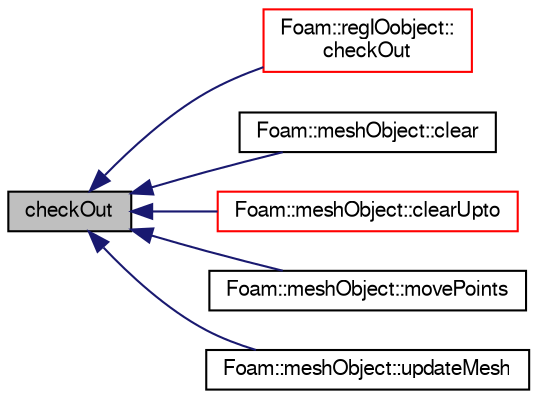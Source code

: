 digraph "checkOut"
{
  bgcolor="transparent";
  edge [fontname="FreeSans",fontsize="10",labelfontname="FreeSans",labelfontsize="10"];
  node [fontname="FreeSans",fontsize="10",shape=record];
  rankdir="LR";
  Node4123 [label="checkOut",height=0.2,width=0.4,color="black", fillcolor="grey75", style="filled", fontcolor="black"];
  Node4123 -> Node4124 [dir="back",color="midnightblue",fontsize="10",style="solid",fontname="FreeSans"];
  Node4124 [label="Foam::regIOobject::\lcheckOut",height=0.2,width=0.4,color="red",URL="$a26334.html#aca37b66bfd7214d80ab764b883b5bfc6",tooltip="Remove object from registry. "];
  Node4123 -> Node4161 [dir="back",color="midnightblue",fontsize="10",style="solid",fontname="FreeSans"];
  Node4161 [label="Foam::meshObject::clear",height=0.2,width=0.4,color="black",URL="$a27142.html#a680fb9c4fc2cc88395e087ad5804e5a5"];
  Node4123 -> Node4162 [dir="back",color="midnightblue",fontsize="10",style="solid",fontname="FreeSans"];
  Node4162 [label="Foam::meshObject::clearUpto",height=0.2,width=0.4,color="red",URL="$a27142.html#a0dc06f14bf957cd6ad1714a838338857",tooltip="Clear all meshObject derived from FromType up to (but not including) "];
  Node4123 -> Node4164 [dir="back",color="midnightblue",fontsize="10",style="solid",fontname="FreeSans"];
  Node4164 [label="Foam::meshObject::movePoints",height=0.2,width=0.4,color="black",URL="$a27142.html#a1f0776a32a30d50c5b33489cb05f4d11"];
  Node4123 -> Node4165 [dir="back",color="midnightblue",fontsize="10",style="solid",fontname="FreeSans"];
  Node4165 [label="Foam::meshObject::updateMesh",height=0.2,width=0.4,color="black",URL="$a27142.html#a35d9e31943796db6cf19e39e089af8c2"];
}
